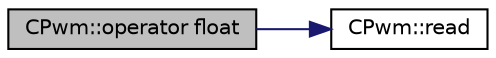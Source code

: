 digraph "CPwm::operator float"
{
  edge [fontname="Helvetica",fontsize="10",labelfontname="Helvetica",labelfontsize="10"];
  node [fontname="Helvetica",fontsize="10",shape=record];
  rankdir="LR";
  Node1 [label="CPwm::operator float",height=0.2,width=0.4,color="black", fillcolor="grey75", style="filled" fontcolor="black"];
  Node1 -> Node2 [color="midnightblue",fontsize="10",style="solid",fontname="Helvetica"];
  Node2 [label="CPwm::read",height=0.2,width=0.4,color="black", fillcolor="white", style="filled",URL="$d1/d9f/class_c_pwm.html#af69709834f0c179df1a6d8e7ad314930"];
}
